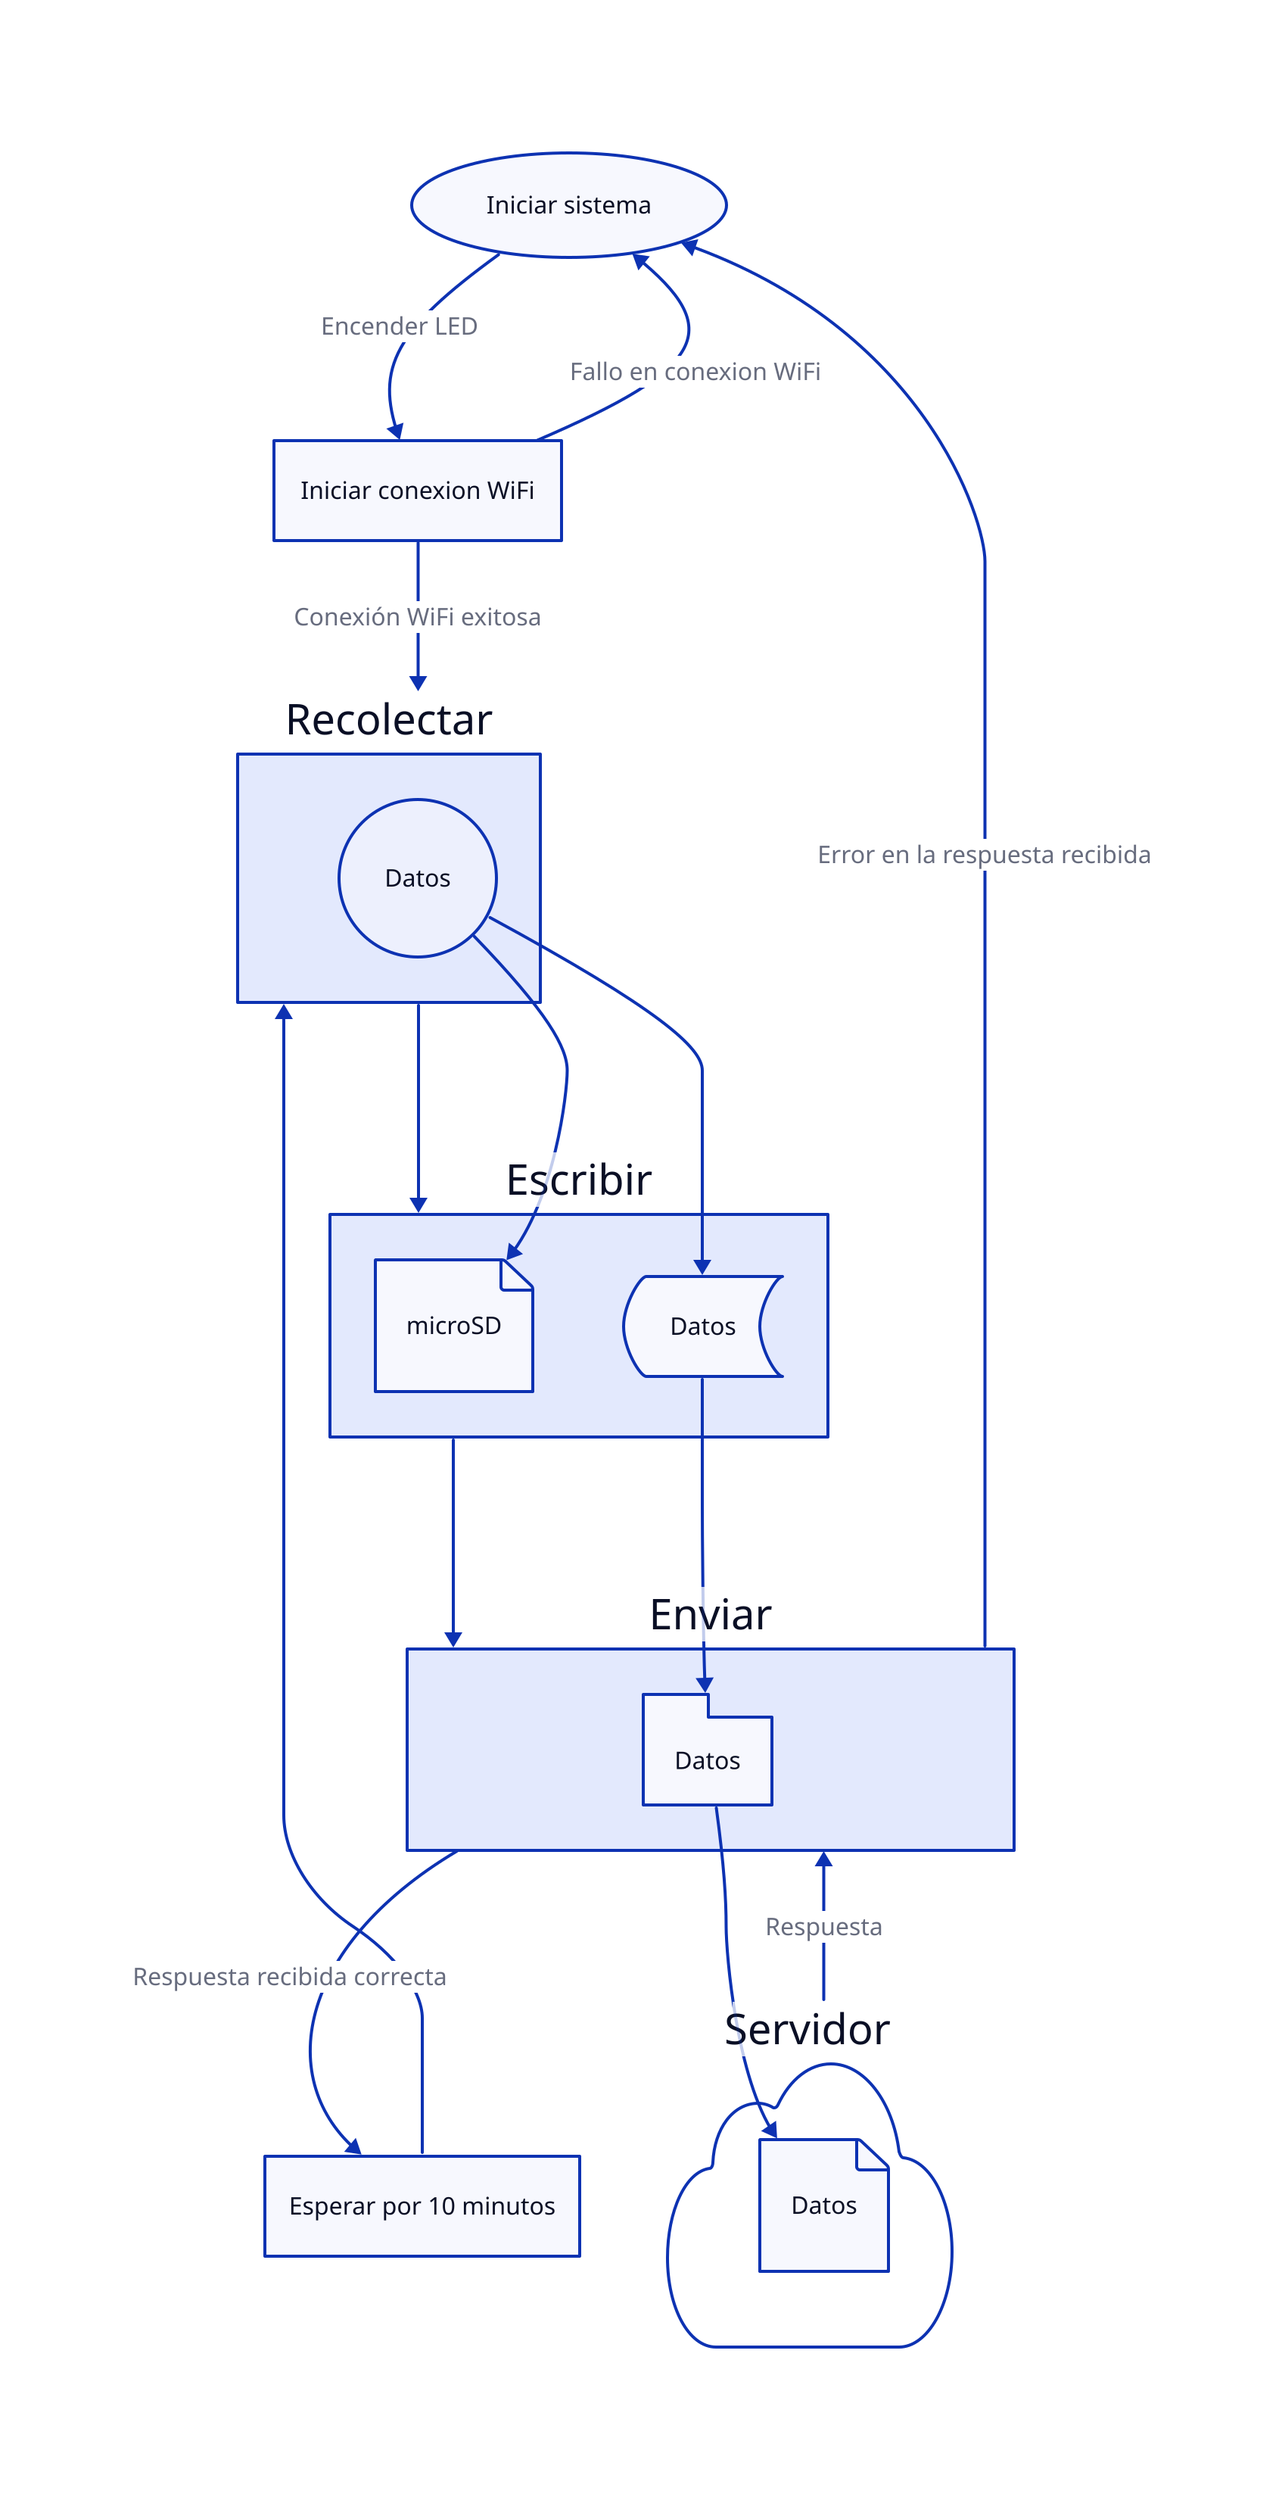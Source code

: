 wake: Iniciar sistema
wake.shape: oval

wifi: Iniciar conexion WiFi

obtain: Recolectar
obtain.data: Datos
obtain.data.shape: circle

write: Escribir
write.data: Datos
write.data.shape: stored_data
write.SD: microSD
write.SD.shape: page
send: Enviar
send.data: Datos
send.data.shape: package

wait: Esperar por 10 minutos

wake -> wifi: Encender LED
wifi -> obtain: Conexión WiFi exitosa
wifi -> wake: Fallo en conexion WiFi
obtain -> write -> send
wait -> obtain

obtain.data -> write.data -> send.data -> server.data
obtain.data -> write.SD
server -> send: Respuesta

send -> wait: Respuesta recibida correcta
send -> wake: Error en la respuesta recibida

server: Servidor
server.shape: cloud
server.data: Datos
server.data.shape: page

